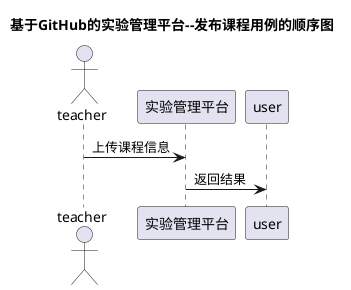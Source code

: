 @startuml

title 基于GitHub的实验管理平台--发布课程用例的顺序图

actor teacher

teacher -> 实验管理平台:上传课程信息

实验管理平台->user:返回结果



@enduml
